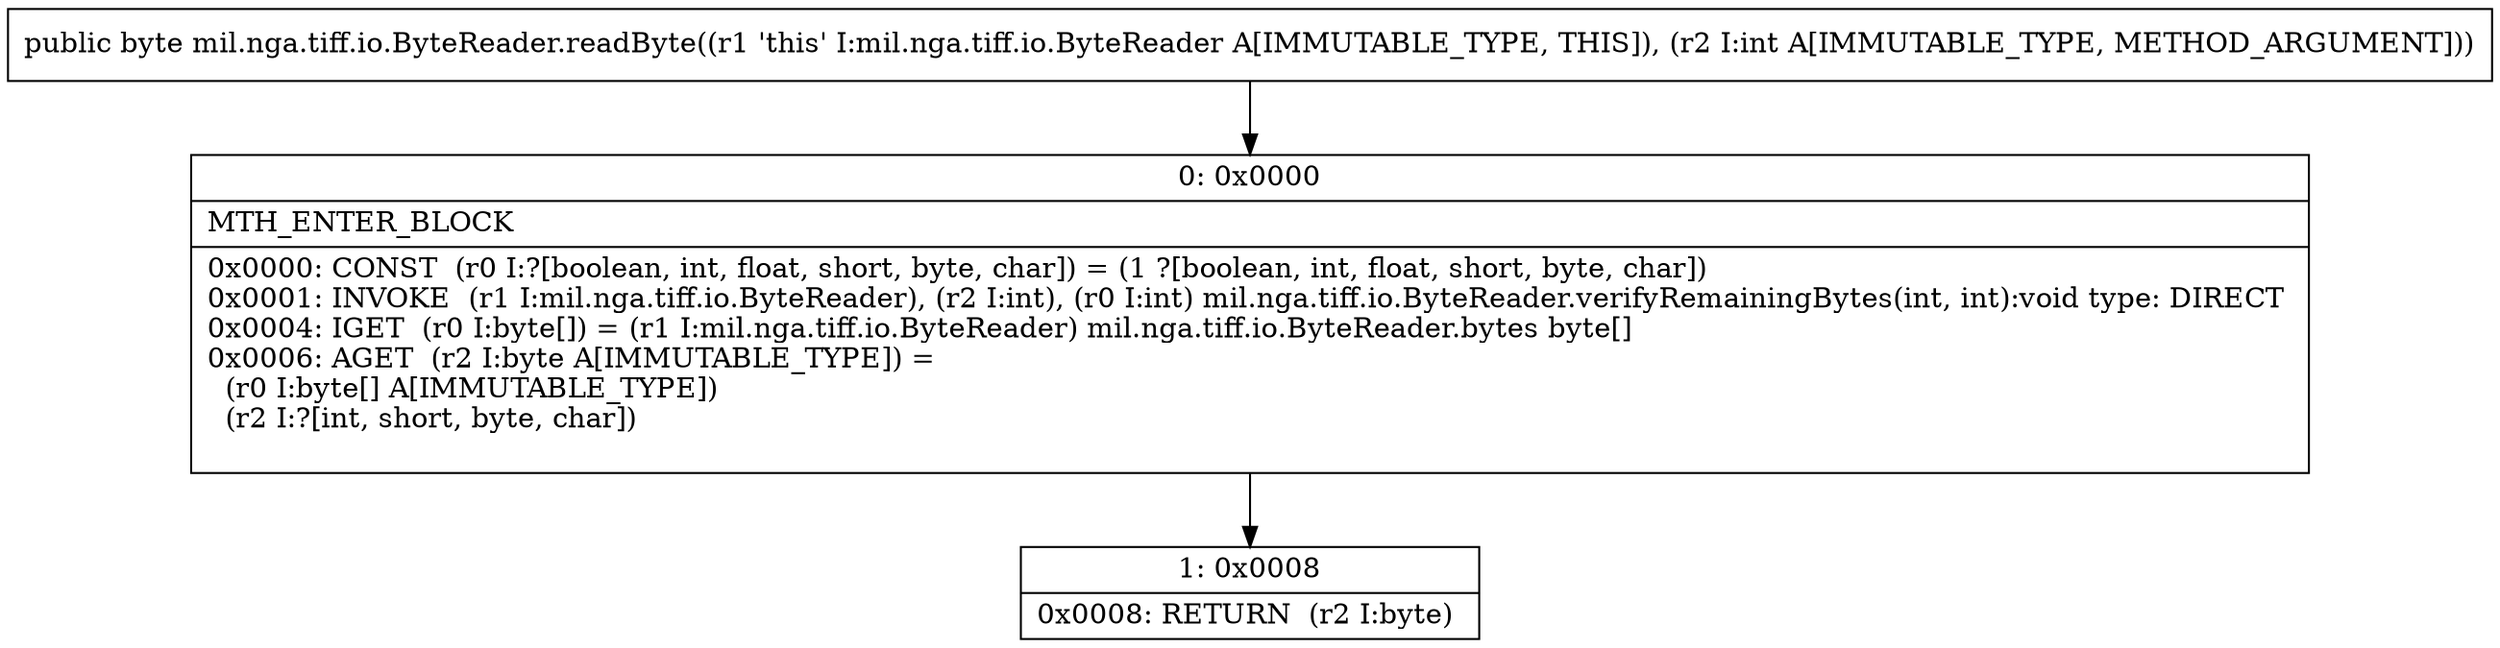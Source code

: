 digraph "CFG formil.nga.tiff.io.ByteReader.readByte(I)B" {
Node_0 [shape=record,label="{0\:\ 0x0000|MTH_ENTER_BLOCK\l|0x0000: CONST  (r0 I:?[boolean, int, float, short, byte, char]) = (1 ?[boolean, int, float, short, byte, char]) \l0x0001: INVOKE  (r1 I:mil.nga.tiff.io.ByteReader), (r2 I:int), (r0 I:int) mil.nga.tiff.io.ByteReader.verifyRemainingBytes(int, int):void type: DIRECT \l0x0004: IGET  (r0 I:byte[]) = (r1 I:mil.nga.tiff.io.ByteReader) mil.nga.tiff.io.ByteReader.bytes byte[] \l0x0006: AGET  (r2 I:byte A[IMMUTABLE_TYPE]) = \l  (r0 I:byte[] A[IMMUTABLE_TYPE])\l  (r2 I:?[int, short, byte, char])\l \l}"];
Node_1 [shape=record,label="{1\:\ 0x0008|0x0008: RETURN  (r2 I:byte) \l}"];
MethodNode[shape=record,label="{public byte mil.nga.tiff.io.ByteReader.readByte((r1 'this' I:mil.nga.tiff.io.ByteReader A[IMMUTABLE_TYPE, THIS]), (r2 I:int A[IMMUTABLE_TYPE, METHOD_ARGUMENT])) }"];
MethodNode -> Node_0;
Node_0 -> Node_1;
}

